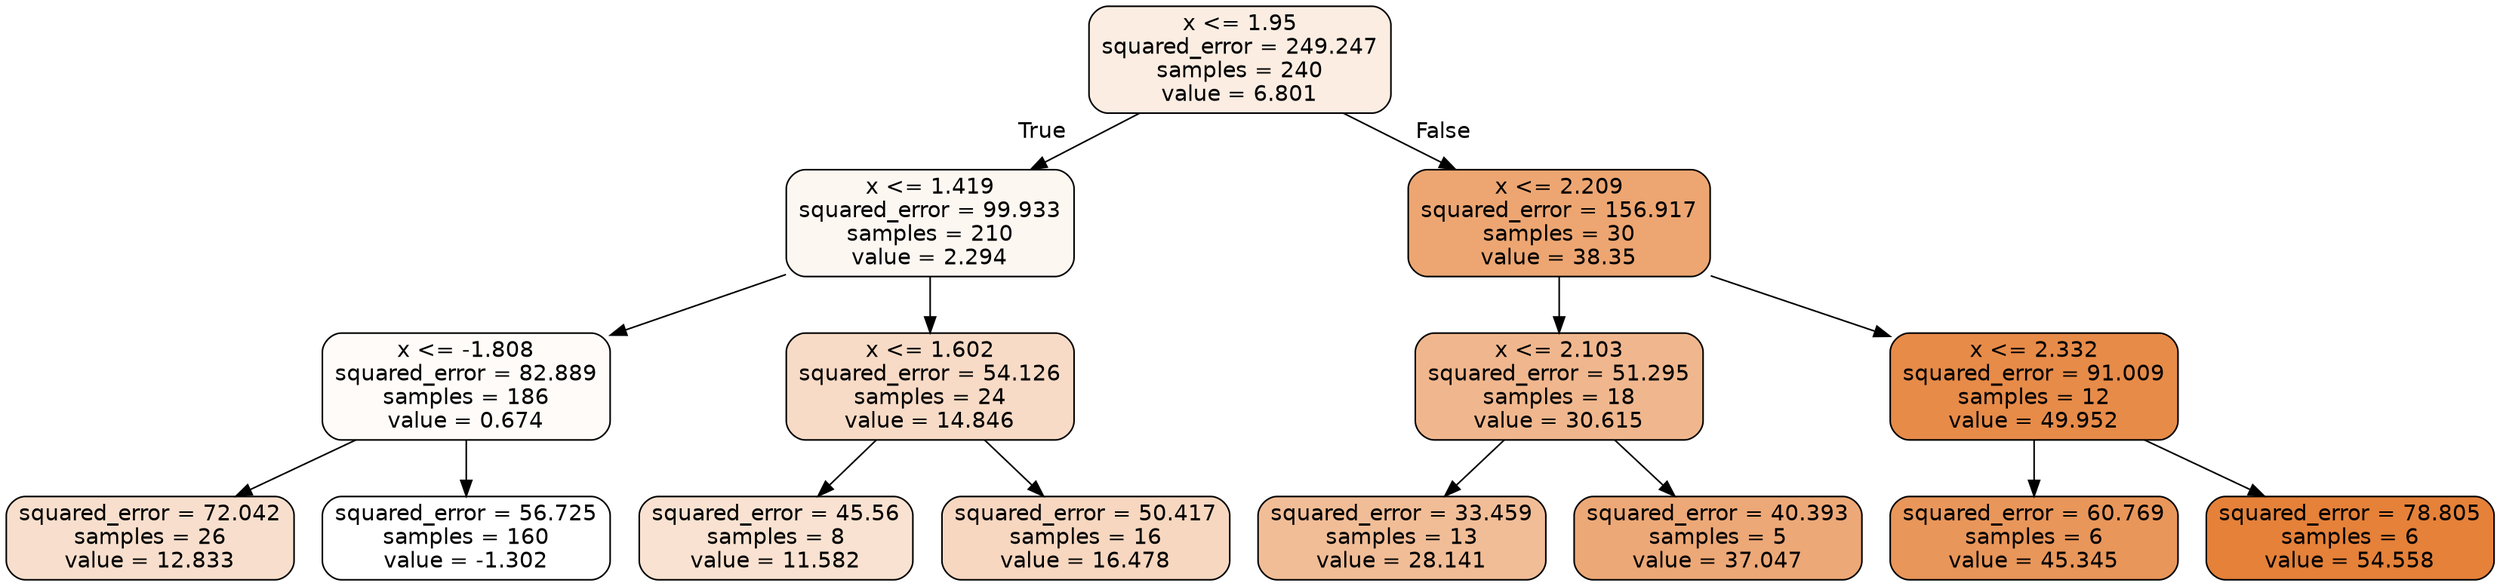 digraph Tree {
node [shape=box, style="filled, rounded", color="black", fontname="helvetica"] ;
edge [fontname="helvetica"] ;
0 [label="x <= 1.95\nsquared_error = 249.247\nsamples = 240\nvalue = 6.801", fillcolor="#fbede2"] ;
1 [label="x <= 1.419\nsquared_error = 99.933\nsamples = 210\nvalue = 2.294", fillcolor="#fdf7f2"] ;
0 -> 1 [labeldistance=2.5, labelangle=45, headlabel="True"] ;
2 [label="x <= -1.808\nsquared_error = 82.889\nsamples = 186\nvalue = 0.674", fillcolor="#fefbf8"] ;
1 -> 2 ;
3 [label="squared_error = 72.042\nsamples = 26\nvalue = 12.833", fillcolor="#f8dfcd"] ;
2 -> 3 ;
4 [label="squared_error = 56.725\nsamples = 160\nvalue = -1.302", fillcolor="#ffffff"] ;
2 -> 4 ;
5 [label="x <= 1.602\nsquared_error = 54.126\nsamples = 24\nvalue = 14.846", fillcolor="#f7dbc6"] ;
1 -> 5 ;
6 [label="squared_error = 45.56\nsamples = 8\nvalue = 11.582", fillcolor="#f9e2d1"] ;
5 -> 6 ;
7 [label="squared_error = 50.417\nsamples = 16\nvalue = 16.478", fillcolor="#f7d7c0"] ;
5 -> 7 ;
8 [label="x <= 2.209\nsquared_error = 156.917\nsamples = 30\nvalue = 38.35", fillcolor="#eda672"] ;
0 -> 8 [labeldistance=2.5, labelangle=-45, headlabel="False"] ;
9 [label="x <= 2.103\nsquared_error = 51.295\nsamples = 18\nvalue = 30.615", fillcolor="#f0b78e"] ;
8 -> 9 ;
10 [label="squared_error = 33.459\nsamples = 13\nvalue = 28.141", fillcolor="#f1bd97"] ;
9 -> 10 ;
11 [label="squared_error = 40.393\nsamples = 5\nvalue = 37.047", fillcolor="#eda877"] ;
9 -> 11 ;
12 [label="x <= 2.332\nsquared_error = 91.009\nsamples = 12\nvalue = 49.952", fillcolor="#e78b49"] ;
8 -> 12 ;
13 [label="squared_error = 60.769\nsamples = 6\nvalue = 45.345", fillcolor="#e9965a"] ;
12 -> 13 ;
14 [label="squared_error = 78.805\nsamples = 6\nvalue = 54.558", fillcolor="#e58139"] ;
12 -> 14 ;
}